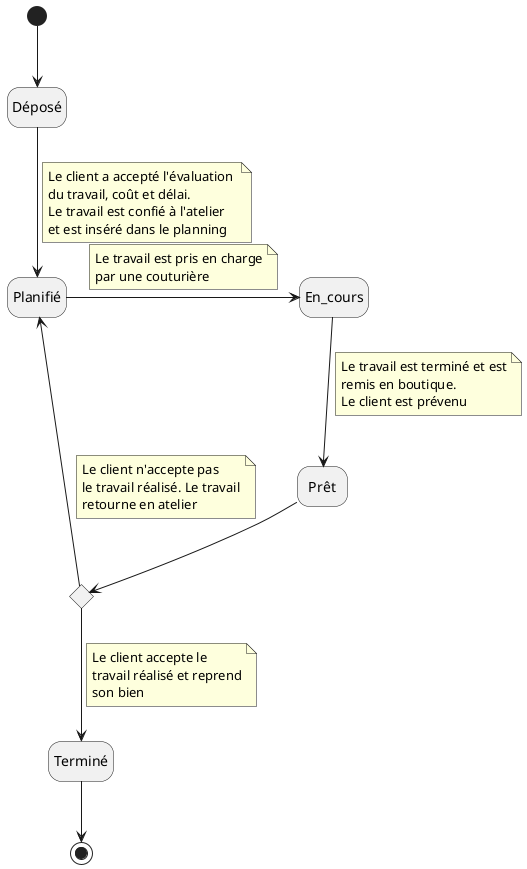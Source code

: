 @startuml retouches_cde_etats
hide empty description

state Recette <<choice>>


[*] --> Déposé

Déposé --> Planifié
note on link
Le client a accepté l'évaluation 
du travail, coût et délai.
Le travail est confié à l'atelier
et est inséré dans le planning
end note

Planifié -> En_cours
note on link
Le travail est pris en charge
par une couturière
end note

En_cours --> Prêt
note on link
Le travail est terminé et est
remis en boutique. 
Le client est prévenu
end note

Prêt --> Recette
Recette --> Planifié
note on link
Le client n'accepte pas 
le travail réalisé. Le travail
retourne en atelier
end note
Recette --> Terminé
note on link
Le client accepte le
travail réalisé et reprend
son bien
end note

Terminé --> [*]

@enduml